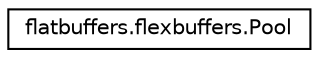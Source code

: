 digraph "Graphical Class Hierarchy"
{
 // LATEX_PDF_SIZE
  edge [fontname="Helvetica",fontsize="10",labelfontname="Helvetica",labelfontsize="10"];
  node [fontname="Helvetica",fontsize="10",shape=record];
  rankdir="LR";
  Node0 [label="flatbuffers.flexbuffers.Pool",height=0.2,width=0.4,color="black", fillcolor="white", style="filled",URL="$classflatbuffers_1_1flexbuffers_1_1Pool.html",tooltip=" "];
}
